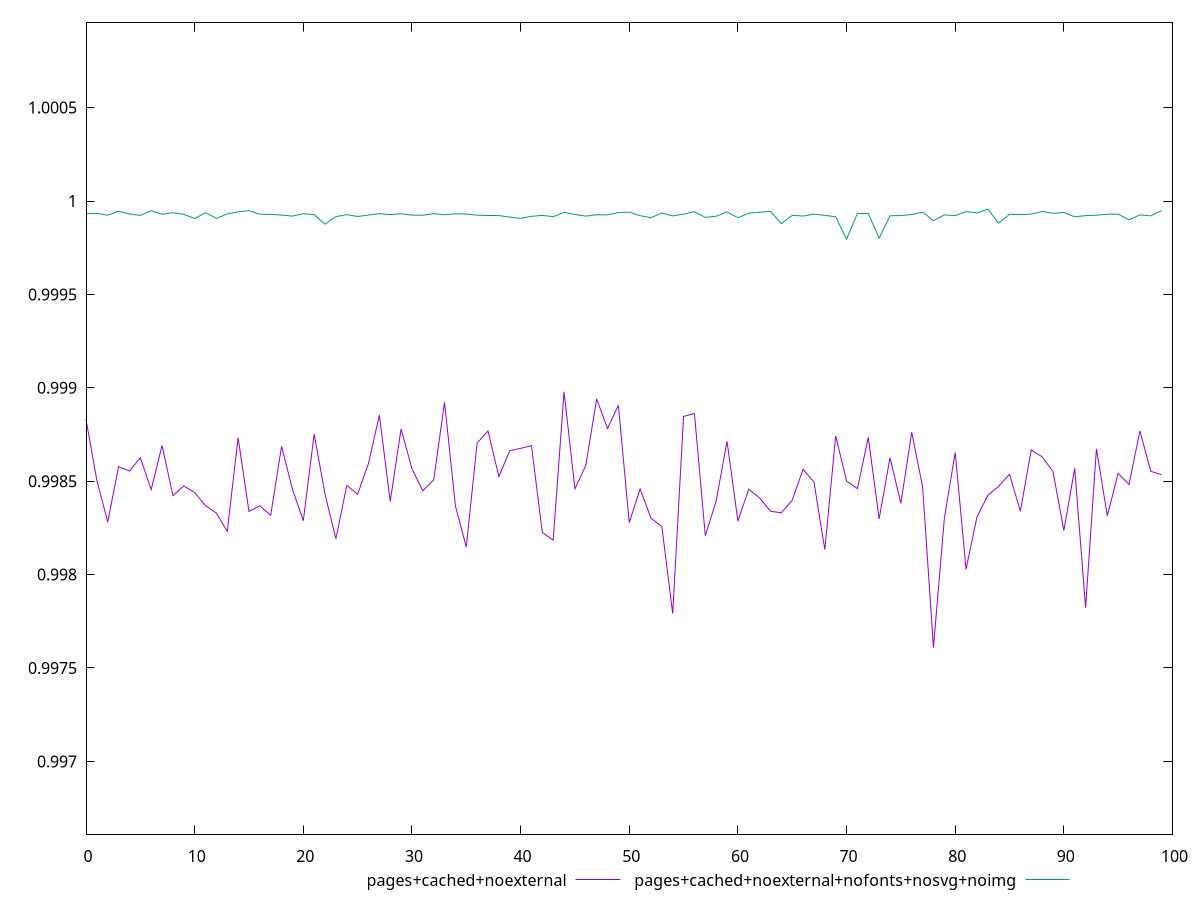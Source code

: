 $_pagesCachedNoexternal <<EOF
0.9988311288616056
0.9985040626774732
0.9982816325714007
0.9985780744162065
0.9985545834441563
0.9986254498217295
0.9984550148050624
0.9986912222796285
0.9984227202276853
0.9984742522129766
0.9984394121833642
0.9983694252763617
0.9983292460429767
0.9982320593519842
0.9987325058440764
0.9983383126857538
0.9983682860396088
0.9983176666932583
0.9986863852185519
0.9984572472093282
0.998288284705015
0.9987518830773692
0.9984300219777043
0.9981916007491174
0.9984773207160911
0.9984301603738897
0.9985948353405423
0.9988536237071378
0.9983913341541621
0.9987799186852817
0.9985666451306
0.998448988971942
0.9985062863158582
0.9989225937759438
0.9983675737153359
0.998147694892555
0.9987044152010172
0.9987687697037297
0.9985247352671891
0.9986632254075245
0.998675736995964
0.9986902962153816
0.9982252454875088
0.9981849798399316
0.9989786639992547
0.9984588858064509
0.9985843612177192
0.9989407246948265
0.9987819029008973
0.9989064450585514
0.9982776320696343
0.998458794807412
0.9983023629505441
0.9982572263611706
0.997791323744077
0.9988466500975486
0.9988620151408054
0.9982083545326197
0.9983943387442971
0.9987136978274052
0.998286611161388
0.9984573382766411
0.9984103236103412
0.9983392750603072
0.9983306953129125
0.9983989314062477
0.9985637555036009
0.9984963497767992
0.9981331478041653
0.9987423788199601
0.9985012128077222
0.9984602503102799
0.9987347441059982
0.998298202452506
0.9986258674074331
0.9983816818375689
0.9987623369169338
0.9984700028498084
0.9976105978692127
0.9983000633768515
0.9986538760965977
0.9980286067309869
0.9983078334510578
0.9984245711639432
0.9984727162290572
0.9985371582592177
0.9983387458057081
0.9986673921621744
0.998630412918702
0.9985517624868856
0.9982355344761078
0.9985697885685216
0.9978235930327491
0.9986729326445651
0.9983149449202137
0.9985417038586868
0.9984825895448343
0.9987696536784321
0.9985527177337082
0.9985348376749071
EOF
$_pagesCachedNoexternalNofontsNosvgNoimg <<EOF
0.9999329411224729
0.9999340874505702
0.9999238685735319
0.9999451813784556
0.9999307005147344
0.9999230979047558
0.9999479565156418
0.9999290983571909
0.999937405580532
0.999928753809343
0.9999062343620164
0.9999372907811649
0.9999072254028794
0.999930612058815
0.9999423528863329
0.9999482012912002
0.9999288523895914
0.9999284986318314
0.9999245813579378
0.9999191584831095
0.9999318778311619
0.9999271363213044
0.9998757328951575
0.9999163898271399
0.9999270106787215
0.999917168008183
0.9999246114775104
0.9999321271457728
0.999926943597697
0.9999317350328943
0.9999244823251024
0.9999239162613094
0.9999322929444241
0.9999261643439075
0.99993168737962
0.999930216916269
0.9999241932386309
0.9999223033098055
0.9999221047321663
0.9999139767428376
0.9999067156165001
0.9999181336502176
0.9999230585503578
0.9999159492201444
0.9999392554249407
0.999928039934087
0.9999191038453694
0.9999265274237227
0.9999254082412431
0.9999379366087596
0.9999404910471286
0.9999215598595135
0.9999105784309352
0.9999359488427488
0.9999201098287201
0.999930160318885
0.9999429491477322
0.9999125166865159
0.9999183311907984
0.999941793445212
0.9999105142193365
0.9999344570480373
0.9999401028882625
0.9999445135972291
0.9998783670371585
0.9999234208687895
0.9999193631092351
0.9999293803683895
0.9999232900698545
0.9999153981890194
0.9997967906032095
0.9999333315040336
0.9999337549199001
0.9998008800684406
0.9999206314431337
0.999922325348706
0.9999273411611074
0.9999405372046469
0.9998943307985989
0.9999254466208635
0.9999220428688653
0.9999433290736239
0.999935896042887
0.9999567034424399
0.9998819226582613
0.9999290819807988
0.9999270316313172
0.9999299254478679
0.9999441367607236
0.9999343147985256
0.999938511405466
0.9999153462331033
0.9999218791818272
0.9999239465954992
0.9999294007686415
0.9999296899376593
0.9998988977982426
0.9999259271405088
0.9999204788420588
0.999949320831913
EOF
set key outside below
set terminal pngcairo
set output "report_00004_2020-11-02T20-21-41.718Z/mainthread-work-breakdown/mainthread-work-breakdown_pages+cached+noexternal_pages+cached+noexternal+nofonts+nosvg+noimg.png"
set yrange [0.9966105978692127:1.0009567034424398]
plot $_pagesCachedNoexternal title "pages+cached+noexternal" with line ,$_pagesCachedNoexternalNofontsNosvgNoimg title "pages+cached+noexternal+nofonts+nosvg+noimg" with line ,
